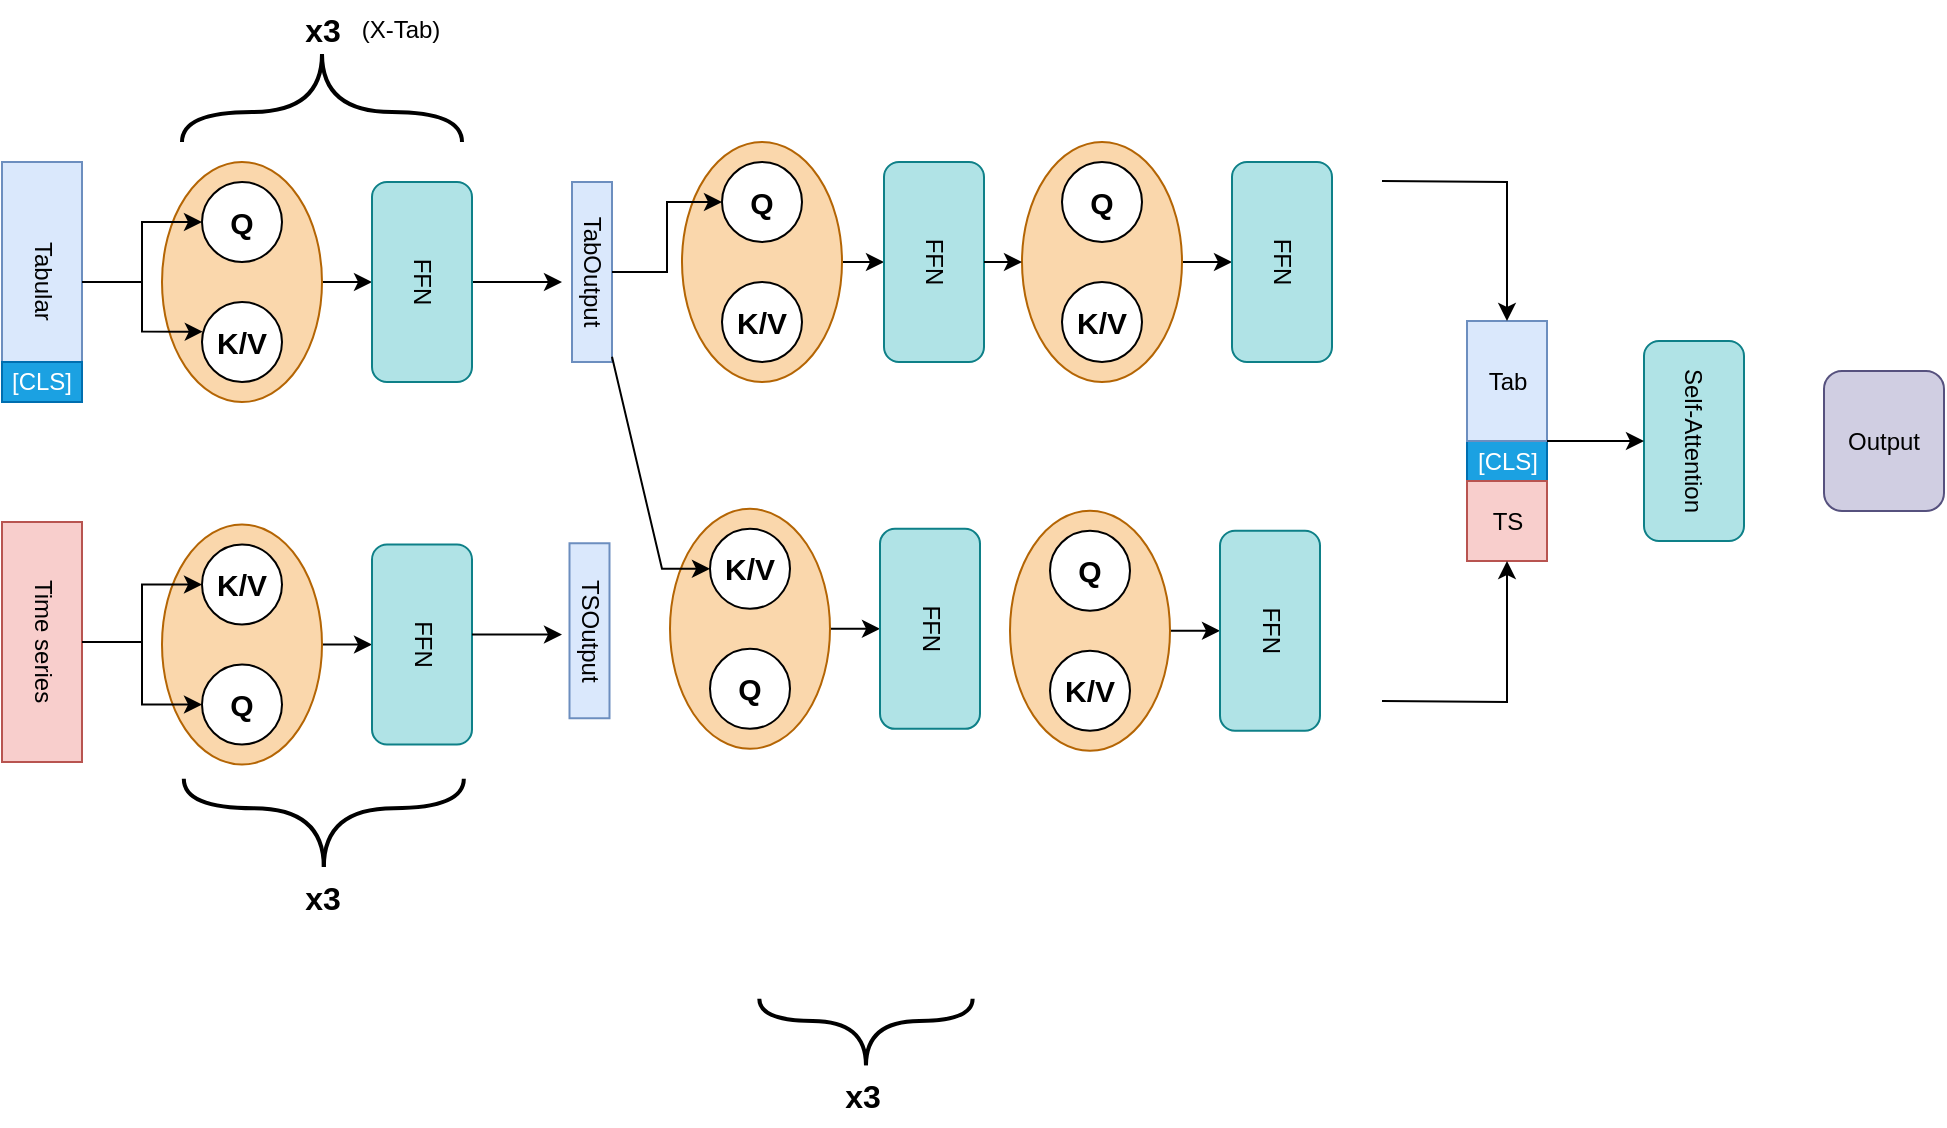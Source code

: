 <mxfile version="24.2.7" type="github">
  <diagram name="Page-1" id="utmKdlZoEl02XPiKk-Q9">
    <mxGraphModel dx="1434" dy="769" grid="1" gridSize="10" guides="1" tooltips="1" connect="1" arrows="1" fold="1" page="1" pageScale="1" pageWidth="827" pageHeight="1169" math="0" shadow="0">
      <root>
        <mxCell id="0" />
        <mxCell id="1" parent="0" />
        <mxCell id="ppl8XJywZ17yAcSLAr6y-1" value="Time series" style="rounded=0;whiteSpace=wrap;html=1;direction=south;textDirection=vertical-rl;fillColor=#f8cecc;strokeColor=#b85450;" parent="1" vertex="1">
          <mxGeometry x="40" y="340" width="40" height="120" as="geometry" />
        </mxCell>
        <mxCell id="ppl8XJywZ17yAcSLAr6y-2" value="Tabular" style="rounded=0;whiteSpace=wrap;html=1;direction=south;textDirection=vertical-lr;fillColor=#dae8fc;strokeColor=#6c8ebf;" parent="1" vertex="1">
          <mxGeometry x="40" y="160" width="40" height="120" as="geometry" />
        </mxCell>
        <mxCell id="ppl8XJywZ17yAcSLAr6y-3" style="edgeStyle=orthogonalEdgeStyle;rounded=0;orthogonalLoop=1;jettySize=auto;html=1;" parent="1" source="ppl8XJywZ17yAcSLAr6y-4" target="ppl8XJywZ17yAcSLAr6y-28" edge="1">
          <mxGeometry relative="1" as="geometry" />
        </mxCell>
        <mxCell id="ppl8XJywZ17yAcSLAr6y-4" value="" style="ellipse;whiteSpace=wrap;html=1;rotation=90;fillColor=#fad7ac;strokeColor=#b46504;" parent="1" vertex="1">
          <mxGeometry x="100" y="180" width="120" height="80" as="geometry" />
        </mxCell>
        <mxCell id="ppl8XJywZ17yAcSLAr6y-5" value="&lt;font size=&quot;1&quot;&gt;&lt;b style=&quot;font-size: 15px;&quot;&gt;Q&lt;/b&gt;&lt;/font&gt;" style="ellipse;whiteSpace=wrap;html=1;aspect=fixed;" parent="1" vertex="1">
          <mxGeometry x="140" y="170" width="40" height="40" as="geometry" />
        </mxCell>
        <mxCell id="ppl8XJywZ17yAcSLAr6y-6" value="&lt;font size=&quot;1&quot;&gt;&lt;b style=&quot;font-size: 15px;&quot;&gt;K/V&lt;/b&gt;&lt;/font&gt;" style="ellipse;whiteSpace=wrap;html=1;aspect=fixed;" parent="1" vertex="1">
          <mxGeometry x="140" y="230" width="40" height="40" as="geometry" />
        </mxCell>
        <mxCell id="ppl8XJywZ17yAcSLAr6y-11" style="edgeStyle=orthogonalEdgeStyle;rounded=0;orthogonalLoop=1;jettySize=auto;html=1;entryX=0.5;entryY=1;entryDx=0;entryDy=0;" parent="1" source="ppl8XJywZ17yAcSLAr6y-12" target="ppl8XJywZ17yAcSLAr6y-32" edge="1">
          <mxGeometry relative="1" as="geometry">
            <mxPoint x="220" y="401.25" as="targetPoint" />
            <Array as="points" />
          </mxGeometry>
        </mxCell>
        <mxCell id="ppl8XJywZ17yAcSLAr6y-12" value="" style="ellipse;whiteSpace=wrap;html=1;rotation=90;fillColor=#fad7ac;strokeColor=#b46504;" parent="1" vertex="1">
          <mxGeometry x="100" y="361.25" width="120" height="80" as="geometry" />
        </mxCell>
        <mxCell id="ppl8XJywZ17yAcSLAr6y-13" value="&lt;font size=&quot;1&quot;&gt;&lt;b style=&quot;font-size: 15px;&quot;&gt;K/V&lt;/b&gt;&lt;/font&gt;" style="ellipse;whiteSpace=wrap;html=1;aspect=fixed;" parent="1" vertex="1">
          <mxGeometry x="140" y="351.25" width="40" height="40" as="geometry" />
        </mxCell>
        <mxCell id="ppl8XJywZ17yAcSLAr6y-14" value="&lt;font size=&quot;1&quot;&gt;&lt;b style=&quot;font-size: 15px;&quot;&gt;Q&lt;/b&gt;&lt;/font&gt;" style="ellipse;whiteSpace=wrap;html=1;aspect=fixed;" parent="1" vertex="1">
          <mxGeometry x="140" y="411.25" width="40" height="40" as="geometry" />
        </mxCell>
        <mxCell id="ppl8XJywZ17yAcSLAr6y-27" style="edgeStyle=orthogonalEdgeStyle;rounded=0;orthogonalLoop=1;jettySize=auto;html=1;" parent="1" source="ppl8XJywZ17yAcSLAr6y-28" edge="1">
          <mxGeometry relative="1" as="geometry">
            <mxPoint x="320" y="220" as="targetPoint" />
          </mxGeometry>
        </mxCell>
        <mxCell id="ppl8XJywZ17yAcSLAr6y-28" value="FFN" style="rounded=1;whiteSpace=wrap;html=1;rotation=90;fillColor=#b0e3e6;strokeColor=#0e8088;" parent="1" vertex="1">
          <mxGeometry x="200" y="195" width="100" height="50" as="geometry" />
        </mxCell>
        <mxCell id="ppl8XJywZ17yAcSLAr6y-32" value="FFN" style="rounded=1;whiteSpace=wrap;html=1;rotation=90;fillColor=#b0e3e6;strokeColor=#0e8088;" parent="1" vertex="1">
          <mxGeometry x="200" y="376.25" width="100" height="50" as="geometry" />
        </mxCell>
        <mxCell id="ppl8XJywZ17yAcSLAr6y-34" value="[CLS]" style="rounded=0;whiteSpace=wrap;html=1;fillColor=#1ba1e2;fontColor=#ffffff;strokeColor=#006EAF;" parent="1" vertex="1">
          <mxGeometry x="40" y="260" width="40" height="20" as="geometry" />
        </mxCell>
        <mxCell id="ppl8XJywZ17yAcSLAr6y-36" value="TabOutput" style="rounded=0;whiteSpace=wrap;html=1;rotation=90;fillColor=#dae8fc;strokeColor=#6c8ebf;" parent="1" vertex="1">
          <mxGeometry x="290" y="205" width="90" height="20" as="geometry" />
        </mxCell>
        <mxCell id="ppl8XJywZ17yAcSLAr6y-39" style="edgeStyle=orthogonalEdgeStyle;rounded=0;orthogonalLoop=1;jettySize=auto;html=1;" parent="1" edge="1">
          <mxGeometry relative="1" as="geometry">
            <mxPoint x="320" y="396.25" as="targetPoint" />
            <mxPoint x="275" y="396.25" as="sourcePoint" />
          </mxGeometry>
        </mxCell>
        <mxCell id="ppl8XJywZ17yAcSLAr6y-42" value="TSOutput" style="rounded=0;whiteSpace=wrap;html=1;rotation=90;fillColor=#dae8fc;strokeColor=#6c8ebf;" parent="1" vertex="1">
          <mxGeometry x="290" y="384.38" width="87.5" height="20" as="geometry" />
        </mxCell>
        <mxCell id="ppl8XJywZ17yAcSLAr6y-45" value="" style="rounded=0;whiteSpace=wrap;html=1;rotation=90;" parent="1" vertex="1">
          <mxGeometry x="730" y="282" width="120" height="35" as="geometry" />
        </mxCell>
        <mxCell id="ppl8XJywZ17yAcSLAr6y-46" value="[CLS]" style="rounded=0;whiteSpace=wrap;html=1;fillColor=#1ba1e2;fontColor=#ffffff;strokeColor=#006EAF;" parent="1" vertex="1">
          <mxGeometry x="772.5" y="299.5" width="40" height="20" as="geometry" />
        </mxCell>
        <mxCell id="ppl8XJywZ17yAcSLAr6y-47" value="Tab" style="rounded=0;whiteSpace=wrap;html=1;fillColor=#dae8fc;strokeColor=#6c8ebf;" parent="1" vertex="1">
          <mxGeometry x="772.5" y="239.5" width="40" height="60" as="geometry" />
        </mxCell>
        <mxCell id="ppl8XJywZ17yAcSLAr6y-48" value="TS" style="rounded=0;whiteSpace=wrap;html=1;fillColor=#f8cecc;strokeColor=#b85450;" parent="1" vertex="1">
          <mxGeometry x="772.5" y="319.5" width="40" height="40" as="geometry" />
        </mxCell>
        <mxCell id="ppl8XJywZ17yAcSLAr6y-49" value="" style="endArrow=classic;html=1;rounded=0;edgeStyle=orthogonalEdgeStyle;entryX=0.5;entryY=0;entryDx=0;entryDy=0;" parent="1" target="ppl8XJywZ17yAcSLAr6y-47" edge="1">
          <mxGeometry width="50" height="50" relative="1" as="geometry">
            <mxPoint x="730" y="169.5" as="sourcePoint" />
            <mxPoint x="786" y="169.5" as="targetPoint" />
          </mxGeometry>
        </mxCell>
        <mxCell id="ppl8XJywZ17yAcSLAr6y-50" value="" style="endArrow=classic;html=1;rounded=0;edgeStyle=orthogonalEdgeStyle;entryX=0.5;entryY=1;entryDx=0;entryDy=0;" parent="1" target="ppl8XJywZ17yAcSLAr6y-48" edge="1">
          <mxGeometry width="50" height="50" relative="1" as="geometry">
            <mxPoint x="730" y="429.5" as="sourcePoint" />
            <mxPoint x="793" y="499.5" as="targetPoint" />
          </mxGeometry>
        </mxCell>
        <mxCell id="ppl8XJywZ17yAcSLAr6y-54" value="Self-Attention" style="rounded=1;whiteSpace=wrap;html=1;rotation=90;fillColor=#b0e3e6;strokeColor=#0e8088;" parent="1" vertex="1">
          <mxGeometry x="836" y="274.5" width="100" height="50" as="geometry" />
        </mxCell>
        <mxCell id="ppl8XJywZ17yAcSLAr6y-55" value="" style="endArrow=classic;html=1;rounded=0;entryX=0.5;entryY=1;entryDx=0;entryDy=0;" parent="1" target="ppl8XJywZ17yAcSLAr6y-54" edge="1">
          <mxGeometry width="50" height="50" relative="1" as="geometry">
            <mxPoint x="812.5" y="299.5" as="sourcePoint" />
            <mxPoint x="862.5" y="249.5" as="targetPoint" />
          </mxGeometry>
        </mxCell>
        <mxCell id="ppl8XJywZ17yAcSLAr6y-56" value="Output" style="rounded=1;whiteSpace=wrap;html=1;fillColor=#d0cee2;strokeColor=#56517e;" parent="1" vertex="1">
          <mxGeometry x="951" y="264.5" width="60" height="70" as="geometry" />
        </mxCell>
        <mxCell id="ppl8XJywZ17yAcSLAr6y-57" value="" style="group;rotation=-90;" parent="1" vertex="1" connectable="0">
          <mxGeometry x="184" y="411.25" width="52.5" height="131.75" as="geometry" />
        </mxCell>
        <mxCell id="ppl8XJywZ17yAcSLAr6y-31" style="edgeStyle=orthogonalEdgeStyle;rounded=0;orthogonalLoop=1;jettySize=auto;html=1;exitX=1;exitY=0.5;exitDx=0;exitDy=0;" parent="ppl8XJywZ17yAcSLAr6y-57" edge="1">
          <mxGeometry relative="1" as="geometry">
            <mxPoint x="66.231" y="19.135" as="targetPoint" />
            <mxPoint x="66" y="18.75" as="sourcePoint" />
          </mxGeometry>
        </mxCell>
        <mxCell id="ppl8XJywZ17yAcSLAr6y-58" value="" style="endArrow=none;html=1;rounded=0;fontStyle=1;edgeStyle=orthogonalEdgeStyle;curved=1;strokeWidth=2;" parent="ppl8XJywZ17yAcSLAr6y-57" edge="1">
          <mxGeometry width="50" height="50" relative="1" as="geometry">
            <mxPoint x="16.917" y="101.244" as="sourcePoint" />
            <mxPoint x="-53.083" y="57.181" as="targetPoint" />
            <Array as="points">
              <mxPoint x="16.917" y="71.869" />
              <mxPoint x="-53.083" y="71.869" />
            </Array>
          </mxGeometry>
        </mxCell>
        <mxCell id="ppl8XJywZ17yAcSLAr6y-59" value="" style="endArrow=none;html=1;rounded=0;edgeStyle=orthogonalEdgeStyle;curved=1;strokeWidth=2;" parent="ppl8XJywZ17yAcSLAr6y-57" edge="1">
          <mxGeometry width="50" height="50" relative="1" as="geometry">
            <mxPoint x="16.917" y="101.244" as="sourcePoint" />
            <mxPoint x="86.917" y="57.181" as="targetPoint" />
            <Array as="points">
              <mxPoint x="16.917" y="71.869" />
              <mxPoint x="86.917" y="71.869" />
            </Array>
          </mxGeometry>
        </mxCell>
        <mxCell id="ppl8XJywZ17yAcSLAr6y-63" value="&lt;b style=&quot;font-size: 16px;&quot;&gt;x3&lt;/b&gt;" style="text;html=1;align=center;verticalAlign=middle;resizable=0;points=[];autosize=1;strokeColor=none;fillColor=none;" parent="ppl8XJywZ17yAcSLAr6y-57" vertex="1">
          <mxGeometry x="-4" y="101.75" width="40" height="30" as="geometry" />
        </mxCell>
        <mxCell id="ppl8XJywZ17yAcSLAr6y-60" value="" style="group;rotation=-90;" parent="1" vertex="1" connectable="0">
          <mxGeometry x="453" y="535" width="40" height="88.75" as="geometry" />
        </mxCell>
        <mxCell id="ppl8XJywZ17yAcSLAr6y-61" value="" style="endArrow=none;html=1;rounded=0;fontStyle=1;edgeStyle=orthogonalEdgeStyle;curved=1;strokeWidth=2;" parent="ppl8XJywZ17yAcSLAr6y-60" edge="1">
          <mxGeometry width="50" height="50" relative="1" as="geometry">
            <mxPoint x="18.984" y="76.66" as="sourcePoint" />
            <mxPoint x="-34.349" y="43.379" as="targetPoint" />
            <Array as="points">
              <mxPoint x="18.984" y="54.473" />
              <mxPoint x="-34.349" y="54.473" />
            </Array>
          </mxGeometry>
        </mxCell>
        <mxCell id="ppl8XJywZ17yAcSLAr6y-62" value="" style="endArrow=none;html=1;rounded=0;edgeStyle=orthogonalEdgeStyle;curved=1;strokeWidth=2;" parent="ppl8XJywZ17yAcSLAr6y-60" edge="1">
          <mxGeometry width="50" height="50" relative="1" as="geometry">
            <mxPoint x="18.984" y="76.66" as="sourcePoint" />
            <mxPoint x="72.317" y="43.379" as="targetPoint" />
            <Array as="points">
              <mxPoint x="18.984" y="54.473" />
              <mxPoint x="72.317" y="54.473" />
            </Array>
          </mxGeometry>
        </mxCell>
        <mxCell id="ppl8XJywZ17yAcSLAr6y-64" value="&lt;b style=&quot;font-size: 16px;&quot;&gt;x3&lt;/b&gt;" style="text;html=1;align=center;verticalAlign=middle;resizable=0;points=[];autosize=1;strokeColor=none;fillColor=none;" parent="1" vertex="1">
          <mxGeometry x="450" y="612" width="40" height="30" as="geometry" />
        </mxCell>
        <mxCell id="ppl8XJywZ17yAcSLAr6y-67" value="" style="group;rotation=-90;" parent="1" vertex="1" connectable="0">
          <mxGeometry x="170" y="90" width="52.5" height="117.5" as="geometry" />
        </mxCell>
        <mxCell id="ppl8XJywZ17yAcSLAr6y-68" value="" style="endArrow=none;html=1;rounded=0;fontStyle=1;edgeStyle=orthogonalEdgeStyle;curved=1;strokeWidth=2;" parent="ppl8XJywZ17yAcSLAr6y-67" edge="1">
          <mxGeometry width="50" height="50" relative="1" as="geometry">
            <mxPoint x="30" y="16" as="sourcePoint" />
            <mxPoint x="100" y="60" as="targetPoint" />
            <Array as="points">
              <mxPoint x="30" y="45" />
              <mxPoint x="100" y="45" />
            </Array>
          </mxGeometry>
        </mxCell>
        <mxCell id="ppl8XJywZ17yAcSLAr6y-69" value="" style="endArrow=none;html=1;rounded=0;edgeStyle=orthogonalEdgeStyle;curved=1;strokeWidth=2;" parent="ppl8XJywZ17yAcSLAr6y-67" edge="1">
          <mxGeometry width="50" height="50" relative="1" as="geometry">
            <mxPoint x="30" y="16" as="sourcePoint" />
            <mxPoint x="-40" y="60" as="targetPoint" />
            <Array as="points">
              <mxPoint x="30" y="45" />
              <mxPoint x="-40" y="45" />
            </Array>
          </mxGeometry>
        </mxCell>
        <mxCell id="ppl8XJywZ17yAcSLAr6y-70" value="&lt;b style=&quot;font-size: 16px;&quot;&gt;x3&lt;/b&gt;" style="text;html=1;align=center;verticalAlign=middle;resizable=0;points=[];autosize=1;strokeColor=none;fillColor=none;" parent="1" vertex="1">
          <mxGeometry x="180.25" y="79" width="40" height="30" as="geometry" />
        </mxCell>
        <mxCell id="ppl8XJywZ17yAcSLAr6y-71" value="(X-Tab)" style="text;html=1;align=center;verticalAlign=middle;resizable=0;points=[];autosize=1;strokeColor=none;fillColor=none;" parent="1" vertex="1">
          <mxGeometry x="209" y="79" width="60" height="30" as="geometry" />
        </mxCell>
        <mxCell id="ppl8XJywZ17yAcSLAr6y-116" style="edgeStyle=orthogonalEdgeStyle;rounded=0;orthogonalLoop=1;jettySize=auto;html=1;entryX=0.5;entryY=1;entryDx=0;entryDy=0;" parent="1" source="ppl8XJywZ17yAcSLAr6y-73" target="ppl8XJywZ17yAcSLAr6y-90" edge="1">
          <mxGeometry relative="1" as="geometry" />
        </mxCell>
        <mxCell id="ppl8XJywZ17yAcSLAr6y-73" value="" style="ellipse;whiteSpace=wrap;html=1;rotation=90;fillColor=#fad7ac;strokeColor=#b46504;" parent="1" vertex="1">
          <mxGeometry x="360" y="170" width="120" height="80" as="geometry" />
        </mxCell>
        <mxCell id="ppl8XJywZ17yAcSLAr6y-74" value="&lt;font size=&quot;1&quot;&gt;&lt;b style=&quot;font-size: 15px;&quot;&gt;Q&lt;/b&gt;&lt;/font&gt;" style="ellipse;whiteSpace=wrap;html=1;aspect=fixed;" parent="1" vertex="1">
          <mxGeometry x="400" y="160" width="40" height="40" as="geometry" />
        </mxCell>
        <mxCell id="ppl8XJywZ17yAcSLAr6y-75" value="&lt;font size=&quot;1&quot;&gt;&lt;b style=&quot;font-size: 15px;&quot;&gt;K/V&lt;/b&gt;&lt;/font&gt;" style="ellipse;whiteSpace=wrap;html=1;aspect=fixed;" parent="1" vertex="1">
          <mxGeometry x="400" y="220" width="40" height="40" as="geometry" />
        </mxCell>
        <mxCell id="ppl8XJywZ17yAcSLAr6y-76" style="edgeStyle=orthogonalEdgeStyle;rounded=0;orthogonalLoop=1;jettySize=auto;html=1;entryX=0.5;entryY=1;entryDx=0;entryDy=0;" parent="1" source="ppl8XJywZ17yAcSLAr6y-77" target="ppl8XJywZ17yAcSLAr6y-91" edge="1">
          <mxGeometry relative="1" as="geometry" />
        </mxCell>
        <mxCell id="ppl8XJywZ17yAcSLAr6y-77" value="" style="ellipse;whiteSpace=wrap;html=1;rotation=90;fillColor=#fad7ac;strokeColor=#b46504;" parent="1" vertex="1">
          <mxGeometry x="530" y="170" width="120" height="80" as="geometry" />
        </mxCell>
        <mxCell id="ppl8XJywZ17yAcSLAr6y-78" value="&lt;font size=&quot;1&quot;&gt;&lt;b style=&quot;font-size: 15px;&quot;&gt;Q&lt;/b&gt;&lt;/font&gt;" style="ellipse;whiteSpace=wrap;html=1;aspect=fixed;" parent="1" vertex="1">
          <mxGeometry x="570" y="160" width="40" height="40" as="geometry" />
        </mxCell>
        <mxCell id="ppl8XJywZ17yAcSLAr6y-79" value="&lt;font size=&quot;1&quot;&gt;&lt;b style=&quot;font-size: 15px;&quot;&gt;K/V&lt;/b&gt;&lt;/font&gt;" style="ellipse;whiteSpace=wrap;html=1;aspect=fixed;" parent="1" vertex="1">
          <mxGeometry x="570" y="220" width="40" height="40" as="geometry" />
        </mxCell>
        <mxCell id="ppl8XJywZ17yAcSLAr6y-80" style="edgeStyle=orthogonalEdgeStyle;rounded=0;orthogonalLoop=1;jettySize=auto;html=1;entryX=0.5;entryY=1;entryDx=0;entryDy=0;" parent="1" source="ppl8XJywZ17yAcSLAr6y-81" target="ppl8XJywZ17yAcSLAr6y-93" edge="1">
          <mxGeometry relative="1" as="geometry">
            <mxPoint x="474" y="393.42" as="targetPoint" />
            <Array as="points" />
          </mxGeometry>
        </mxCell>
        <mxCell id="ppl8XJywZ17yAcSLAr6y-81" value="" style="ellipse;whiteSpace=wrap;html=1;rotation=90;fillColor=#fad7ac;strokeColor=#b46504;" parent="1" vertex="1">
          <mxGeometry x="354" y="353.42" width="120" height="80" as="geometry" />
        </mxCell>
        <mxCell id="ppl8XJywZ17yAcSLAr6y-82" value="&lt;font size=&quot;1&quot;&gt;&lt;b style=&quot;font-size: 15px;&quot;&gt;K/V&lt;/b&gt;&lt;/font&gt;" style="ellipse;whiteSpace=wrap;html=1;aspect=fixed;" parent="1" vertex="1">
          <mxGeometry x="394" y="343.42" width="40" height="40" as="geometry" />
        </mxCell>
        <mxCell id="ppl8XJywZ17yAcSLAr6y-83" value="&lt;font size=&quot;1&quot;&gt;&lt;b style=&quot;font-size: 15px;&quot;&gt;Q&lt;/b&gt;&lt;/font&gt;" style="ellipse;whiteSpace=wrap;html=1;aspect=fixed;" parent="1" vertex="1">
          <mxGeometry x="394" y="403.42" width="40" height="40" as="geometry" />
        </mxCell>
        <mxCell id="ppl8XJywZ17yAcSLAr6y-84" style="edgeStyle=orthogonalEdgeStyle;rounded=0;orthogonalLoop=1;jettySize=auto;html=1;entryX=0.5;entryY=1;entryDx=0;entryDy=0;" parent="1" source="ppl8XJywZ17yAcSLAr6y-85" target="ppl8XJywZ17yAcSLAr6y-94" edge="1">
          <mxGeometry relative="1" as="geometry" />
        </mxCell>
        <mxCell id="ppl8XJywZ17yAcSLAr6y-85" value="" style="ellipse;whiteSpace=wrap;html=1;rotation=90;fillColor=#fad7ac;strokeColor=#b46504;" parent="1" vertex="1">
          <mxGeometry x="524" y="354.38" width="120" height="80" as="geometry" />
        </mxCell>
        <mxCell id="ppl8XJywZ17yAcSLAr6y-86" value="&lt;font size=&quot;1&quot;&gt;&lt;b style=&quot;font-size: 15px;&quot;&gt;Q&lt;/b&gt;&lt;/font&gt;" style="ellipse;whiteSpace=wrap;html=1;aspect=fixed;" parent="1" vertex="1">
          <mxGeometry x="564" y="344.38" width="40" height="40" as="geometry" />
        </mxCell>
        <mxCell id="ppl8XJywZ17yAcSLAr6y-87" value="&lt;font size=&quot;1&quot;&gt;&lt;b style=&quot;font-size: 15px;&quot;&gt;K/V&lt;/b&gt;&lt;/font&gt;" style="ellipse;whiteSpace=wrap;html=1;aspect=fixed;" parent="1" vertex="1">
          <mxGeometry x="564" y="404.38" width="40" height="40" as="geometry" />
        </mxCell>
        <mxCell id="ppl8XJywZ17yAcSLAr6y-90" value="FFN" style="rounded=1;whiteSpace=wrap;html=1;rotation=90;fillColor=#b0e3e6;strokeColor=#0e8088;" parent="1" vertex="1">
          <mxGeometry x="456" y="185" width="100" height="50" as="geometry" />
        </mxCell>
        <mxCell id="ppl8XJywZ17yAcSLAr6y-91" value="FFN" style="rounded=1;whiteSpace=wrap;html=1;rotation=90;fillColor=#b0e3e6;strokeColor=#0e8088;" parent="1" vertex="1">
          <mxGeometry x="630" y="185" width="100" height="50" as="geometry" />
        </mxCell>
        <mxCell id="ppl8XJywZ17yAcSLAr6y-92" style="edgeStyle=orthogonalEdgeStyle;rounded=0;orthogonalLoop=1;jettySize=auto;html=1;exitX=1;exitY=0.5;exitDx=0;exitDy=0;" parent="1" source="ppl8XJywZ17yAcSLAr6y-93" edge="1">
          <mxGeometry relative="1" as="geometry">
            <mxPoint x="504.231" y="443.805" as="targetPoint" />
          </mxGeometry>
        </mxCell>
        <mxCell id="ppl8XJywZ17yAcSLAr6y-93" value="FFN" style="rounded=1;whiteSpace=wrap;html=1;rotation=90;fillColor=#b0e3e6;strokeColor=#0e8088;" parent="1" vertex="1">
          <mxGeometry x="454" y="368.42" width="100" height="50" as="geometry" />
        </mxCell>
        <mxCell id="ppl8XJywZ17yAcSLAr6y-94" value="FFN" style="rounded=1;whiteSpace=wrap;html=1;rotation=90;fillColor=#b0e3e6;strokeColor=#0e8088;" parent="1" vertex="1">
          <mxGeometry x="624" y="369.38" width="100" height="50" as="geometry" />
        </mxCell>
        <mxCell id="ppl8XJywZ17yAcSLAr6y-95" style="edgeStyle=orthogonalEdgeStyle;rounded=0;orthogonalLoop=1;jettySize=auto;html=1;entryX=0;entryY=0.5;entryDx=0;entryDy=0;" parent="1" source="ppl8XJywZ17yAcSLAr6y-1" target="ppl8XJywZ17yAcSLAr6y-13" edge="1">
          <mxGeometry relative="1" as="geometry">
            <mxPoint x="110" y="400.0" as="targetPoint" />
          </mxGeometry>
        </mxCell>
        <mxCell id="ppl8XJywZ17yAcSLAr6y-96" value="" style="endArrow=classic;html=1;rounded=0;entryX=0;entryY=0.5;entryDx=0;entryDy=0;edgeStyle=orthogonalEdgeStyle;" parent="1" target="ppl8XJywZ17yAcSLAr6y-14" edge="1">
          <mxGeometry width="50" height="50" relative="1" as="geometry">
            <mxPoint x="110" y="400" as="sourcePoint" />
            <mxPoint x="110" y="440" as="targetPoint" />
            <Array as="points">
              <mxPoint x="110" y="431" />
            </Array>
          </mxGeometry>
        </mxCell>
        <mxCell id="ppl8XJywZ17yAcSLAr6y-100" style="edgeStyle=orthogonalEdgeStyle;rounded=0;orthogonalLoop=1;jettySize=auto;html=1;" parent="1" source="ppl8XJywZ17yAcSLAr6y-2" target="ppl8XJywZ17yAcSLAr6y-5" edge="1">
          <mxGeometry relative="1" as="geometry" />
        </mxCell>
        <mxCell id="ppl8XJywZ17yAcSLAr6y-101" value="" style="endArrow=classic;html=1;rounded=0;entryX=0.01;entryY=0.371;entryDx=0;entryDy=0;entryPerimeter=0;edgeStyle=orthogonalEdgeStyle;" parent="1" target="ppl8XJywZ17yAcSLAr6y-6" edge="1">
          <mxGeometry width="50" height="50" relative="1" as="geometry">
            <mxPoint x="110" y="220" as="sourcePoint" />
            <mxPoint x="160" y="170" as="targetPoint" />
            <Array as="points">
              <mxPoint x="110" y="245" />
            </Array>
          </mxGeometry>
        </mxCell>
        <mxCell id="OuFpHorGHffY5CDJPRcC-3" value="" style="endArrow=classic;html=1;rounded=0;entryX=0.5;entryY=1;entryDx=0;entryDy=0;exitX=0.5;exitY=0;exitDx=0;exitDy=0;" parent="1" source="ppl8XJywZ17yAcSLAr6y-90" target="ppl8XJywZ17yAcSLAr6y-77" edge="1">
          <mxGeometry width="50" height="50" relative="1" as="geometry">
            <mxPoint x="540" y="210" as="sourcePoint" />
            <mxPoint x="590" y="160" as="targetPoint" />
          </mxGeometry>
        </mxCell>
        <mxCell id="dsO3QLPFe5pDZU9qkHeO-1" style="edgeStyle=orthogonalEdgeStyle;rounded=0;orthogonalLoop=1;jettySize=auto;html=1;entryX=0;entryY=0.5;entryDx=0;entryDy=0;" edge="1" parent="1" source="ppl8XJywZ17yAcSLAr6y-36" target="ppl8XJywZ17yAcSLAr6y-74">
          <mxGeometry relative="1" as="geometry" />
        </mxCell>
        <mxCell id="dsO3QLPFe5pDZU9qkHeO-2" style="edgeStyle=orthogonalEdgeStyle;rounded=0;orthogonalLoop=1;jettySize=auto;html=1;entryX=0;entryY=0.5;entryDx=0;entryDy=0;" edge="1" parent="1" source="ppl8XJywZ17yAcSLAr6y-36" target="ppl8XJywZ17yAcSLAr6y-82">
          <mxGeometry relative="1" as="geometry">
            <Array as="points">
              <mxPoint x="370" y="363" />
            </Array>
          </mxGeometry>
        </mxCell>
      </root>
    </mxGraphModel>
  </diagram>
</mxfile>
